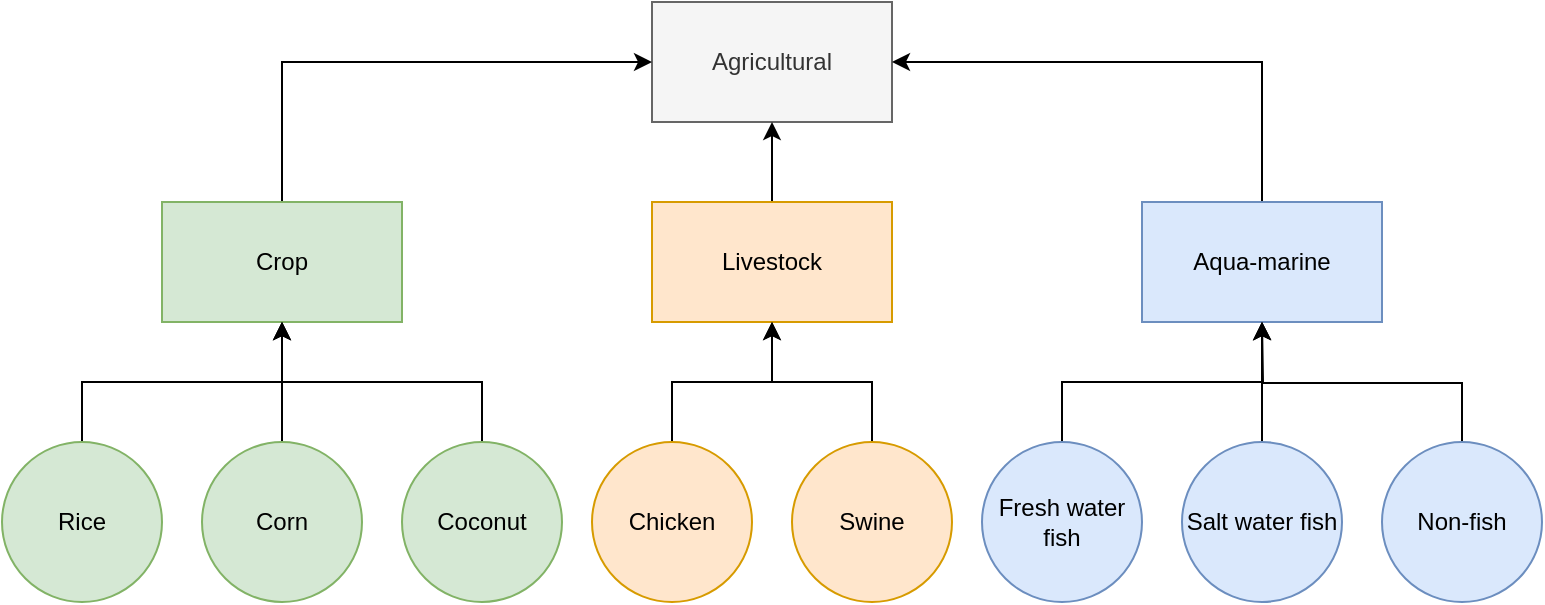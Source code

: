 <mxfile version="17.1.2" type="github">
  <diagram id="ZLWUFuUGS1sP8JC1AKqk" name="Page-1">
    <mxGraphModel dx="1422" dy="772" grid="1" gridSize="10" guides="1" tooltips="1" connect="1" arrows="1" fold="1" page="1" pageScale="1" pageWidth="850" pageHeight="1100" math="0" shadow="0">
      <root>
        <mxCell id="0" />
        <mxCell id="1" parent="0" />
        <mxCell id="Q6O85ANfxA3pUZdL53Ft-1" value="Agricultural" style="rounded=0;whiteSpace=wrap;html=1;fillColor=#f5f5f5;fontColor=#333333;strokeColor=#666666;" parent="1" vertex="1">
          <mxGeometry x="365" y="370" width="120" height="60" as="geometry" />
        </mxCell>
        <mxCell id="j0AuXsLVdMmbC5d73Wlw-2" style="edgeStyle=orthogonalEdgeStyle;rounded=0;orthogonalLoop=1;jettySize=auto;html=1;exitX=0.5;exitY=0;exitDx=0;exitDy=0;entryX=1;entryY=0.5;entryDx=0;entryDy=0;" edge="1" parent="1" source="Q6O85ANfxA3pUZdL53Ft-2" target="Q6O85ANfxA3pUZdL53Ft-1">
          <mxGeometry relative="1" as="geometry" />
        </mxCell>
        <mxCell id="Q6O85ANfxA3pUZdL53Ft-2" value="Aqua-marine" style="rounded=0;whiteSpace=wrap;html=1;fillColor=#dae8fc;strokeColor=#6c8ebf;" parent="1" vertex="1">
          <mxGeometry x="610" y="470" width="120" height="60" as="geometry" />
        </mxCell>
        <mxCell id="j0AuXsLVdMmbC5d73Wlw-3" value="" style="edgeStyle=orthogonalEdgeStyle;rounded=0;orthogonalLoop=1;jettySize=auto;html=1;" edge="1" parent="1" source="Q6O85ANfxA3pUZdL53Ft-3" target="Q6O85ANfxA3pUZdL53Ft-1">
          <mxGeometry relative="1" as="geometry" />
        </mxCell>
        <mxCell id="Q6O85ANfxA3pUZdL53Ft-3" value="Livestock" style="rounded=0;whiteSpace=wrap;html=1;fillColor=#ffe6cc;strokeColor=#d79b00;" parent="1" vertex="1">
          <mxGeometry x="365" y="470" width="120" height="60" as="geometry" />
        </mxCell>
        <mxCell id="j0AuXsLVdMmbC5d73Wlw-1" style="edgeStyle=orthogonalEdgeStyle;rounded=0;orthogonalLoop=1;jettySize=auto;html=1;exitX=0.5;exitY=0;exitDx=0;exitDy=0;entryX=0;entryY=0.5;entryDx=0;entryDy=0;" edge="1" parent="1" source="Q6O85ANfxA3pUZdL53Ft-4" target="Q6O85ANfxA3pUZdL53Ft-1">
          <mxGeometry relative="1" as="geometry" />
        </mxCell>
        <mxCell id="Q6O85ANfxA3pUZdL53Ft-4" value="Crop" style="rounded=0;whiteSpace=wrap;html=1;fillColor=#d5e8d4;strokeColor=#82b366;" parent="1" vertex="1">
          <mxGeometry x="120" y="470" width="120" height="60" as="geometry" />
        </mxCell>
        <mxCell id="j0AuXsLVdMmbC5d73Wlw-15" style="edgeStyle=orthogonalEdgeStyle;rounded=0;orthogonalLoop=1;jettySize=auto;html=1;exitX=0.5;exitY=0;exitDx=0;exitDy=0;entryX=0.5;entryY=1;entryDx=0;entryDy=0;" edge="1" parent="1" source="Q6O85ANfxA3pUZdL53Ft-5" target="Q6O85ANfxA3pUZdL53Ft-4">
          <mxGeometry relative="1" as="geometry" />
        </mxCell>
        <mxCell id="Q6O85ANfxA3pUZdL53Ft-5" value="Rice" style="ellipse;whiteSpace=wrap;html=1;aspect=fixed;fillColor=#d5e8d4;strokeColor=#82b366;" parent="1" vertex="1">
          <mxGeometry x="40" y="590" width="80" height="80" as="geometry" />
        </mxCell>
        <mxCell id="j0AuXsLVdMmbC5d73Wlw-5" style="edgeStyle=orthogonalEdgeStyle;rounded=0;orthogonalLoop=1;jettySize=auto;html=1;exitX=0.5;exitY=0;exitDx=0;exitDy=0;entryX=0.5;entryY=1;entryDx=0;entryDy=0;" edge="1" parent="1" source="Q6O85ANfxA3pUZdL53Ft-6" target="Q6O85ANfxA3pUZdL53Ft-4">
          <mxGeometry relative="1" as="geometry" />
        </mxCell>
        <mxCell id="Q6O85ANfxA3pUZdL53Ft-6" value="Corn" style="ellipse;whiteSpace=wrap;html=1;aspect=fixed;fillColor=#d5e8d4;strokeColor=#82b366;" parent="1" vertex="1">
          <mxGeometry x="140" y="590" width="80" height="80" as="geometry" />
        </mxCell>
        <mxCell id="j0AuXsLVdMmbC5d73Wlw-16" style="edgeStyle=orthogonalEdgeStyle;rounded=0;orthogonalLoop=1;jettySize=auto;html=1;exitX=0.5;exitY=0;exitDx=0;exitDy=0;entryX=0.5;entryY=1;entryDx=0;entryDy=0;" edge="1" parent="1" source="Q6O85ANfxA3pUZdL53Ft-7" target="Q6O85ANfxA3pUZdL53Ft-4">
          <mxGeometry relative="1" as="geometry" />
        </mxCell>
        <mxCell id="Q6O85ANfxA3pUZdL53Ft-7" value="Coconut" style="ellipse;whiteSpace=wrap;html=1;aspect=fixed;fillColor=#d5e8d4;strokeColor=#82b366;" parent="1" vertex="1">
          <mxGeometry x="240" y="590" width="80" height="80" as="geometry" />
        </mxCell>
        <mxCell id="j0AuXsLVdMmbC5d73Wlw-8" style="edgeStyle=orthogonalEdgeStyle;rounded=0;orthogonalLoop=1;jettySize=auto;html=1;exitX=0.5;exitY=0;exitDx=0;exitDy=0;entryX=0.5;entryY=1;entryDx=0;entryDy=0;" edge="1" parent="1" source="Q6O85ANfxA3pUZdL53Ft-9" target="Q6O85ANfxA3pUZdL53Ft-3">
          <mxGeometry relative="1" as="geometry" />
        </mxCell>
        <mxCell id="Q6O85ANfxA3pUZdL53Ft-9" value="Chicken" style="ellipse;whiteSpace=wrap;html=1;aspect=fixed;fillColor=#ffe6cc;strokeColor=#d79b00;" parent="1" vertex="1">
          <mxGeometry x="335" y="590" width="80" height="80" as="geometry" />
        </mxCell>
        <mxCell id="j0AuXsLVdMmbC5d73Wlw-10" style="edgeStyle=orthogonalEdgeStyle;rounded=0;orthogonalLoop=1;jettySize=auto;html=1;exitX=0.5;exitY=0;exitDx=0;exitDy=0;" edge="1" parent="1" source="Q6O85ANfxA3pUZdL53Ft-10" target="Q6O85ANfxA3pUZdL53Ft-3">
          <mxGeometry relative="1" as="geometry" />
        </mxCell>
        <mxCell id="Q6O85ANfxA3pUZdL53Ft-10" value="Swine" style="ellipse;whiteSpace=wrap;html=1;aspect=fixed;fillColor=#ffe6cc;strokeColor=#d79b00;" parent="1" vertex="1">
          <mxGeometry x="435" y="590" width="80" height="80" as="geometry" />
        </mxCell>
        <mxCell id="j0AuXsLVdMmbC5d73Wlw-11" style="edgeStyle=orthogonalEdgeStyle;rounded=0;orthogonalLoop=1;jettySize=auto;html=1;exitX=0.5;exitY=0;exitDx=0;exitDy=0;entryX=0.5;entryY=1;entryDx=0;entryDy=0;" edge="1" parent="1" source="Q6O85ANfxA3pUZdL53Ft-11" target="Q6O85ANfxA3pUZdL53Ft-2">
          <mxGeometry relative="1" as="geometry" />
        </mxCell>
        <mxCell id="Q6O85ANfxA3pUZdL53Ft-11" value="Fresh water fish" style="ellipse;whiteSpace=wrap;html=1;aspect=fixed;fillColor=#dae8fc;strokeColor=#6c8ebf;" parent="1" vertex="1">
          <mxGeometry x="530" y="590" width="80" height="80" as="geometry" />
        </mxCell>
        <mxCell id="j0AuXsLVdMmbC5d73Wlw-13" style="edgeStyle=orthogonalEdgeStyle;rounded=0;orthogonalLoop=1;jettySize=auto;html=1;exitX=0.5;exitY=0;exitDx=0;exitDy=0;" edge="1" parent="1" source="Q6O85ANfxA3pUZdL53Ft-12">
          <mxGeometry relative="1" as="geometry">
            <mxPoint x="670" y="530" as="targetPoint" />
          </mxGeometry>
        </mxCell>
        <mxCell id="Q6O85ANfxA3pUZdL53Ft-12" value="Salt water fish" style="ellipse;whiteSpace=wrap;html=1;aspect=fixed;fillColor=#dae8fc;strokeColor=#6c8ebf;" parent="1" vertex="1">
          <mxGeometry x="630" y="590" width="80" height="80" as="geometry" />
        </mxCell>
        <mxCell id="j0AuXsLVdMmbC5d73Wlw-14" style="edgeStyle=orthogonalEdgeStyle;rounded=0;orthogonalLoop=1;jettySize=auto;html=1;exitX=0.5;exitY=0;exitDx=0;exitDy=0;" edge="1" parent="1" source="Q6O85ANfxA3pUZdL53Ft-13">
          <mxGeometry relative="1" as="geometry">
            <mxPoint x="670" y="530" as="targetPoint" />
          </mxGeometry>
        </mxCell>
        <mxCell id="Q6O85ANfxA3pUZdL53Ft-13" value="Non-fish" style="ellipse;whiteSpace=wrap;html=1;aspect=fixed;fillColor=#dae8fc;strokeColor=#6c8ebf;" parent="1" vertex="1">
          <mxGeometry x="730" y="590" width="80" height="80" as="geometry" />
        </mxCell>
      </root>
    </mxGraphModel>
  </diagram>
</mxfile>
